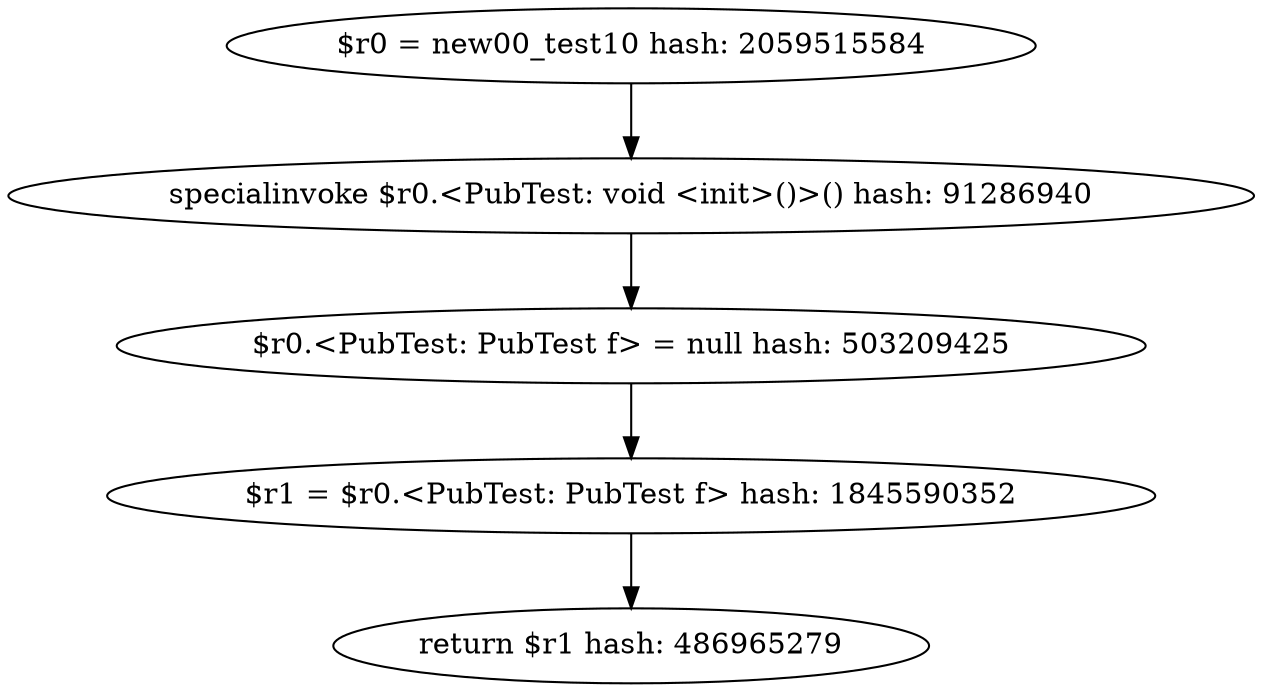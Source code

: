 digraph "./target1-pub/PubTest.test10.intra.debug" {
    "$r0 = new00_test10 hash: 2059515584";
    "specialinvoke $r0.<PubTest: void <init>()>() hash: 91286940";
    "$r0.<PubTest: PubTest f> = null hash: 503209425";
    "$r1 = $r0.<PubTest: PubTest f> hash: 1845590352";
    "return $r1 hash: 486965279";
    "$r0 = new00_test10 hash: 2059515584"->"specialinvoke $r0.<PubTest: void <init>()>() hash: 91286940";
    "specialinvoke $r0.<PubTest: void <init>()>() hash: 91286940"->"$r0.<PubTest: PubTest f> = null hash: 503209425";
    "$r0.<PubTest: PubTest f> = null hash: 503209425"->"$r1 = $r0.<PubTest: PubTest f> hash: 1845590352";
    "$r1 = $r0.<PubTest: PubTest f> hash: 1845590352"->"return $r1 hash: 486965279";
}
